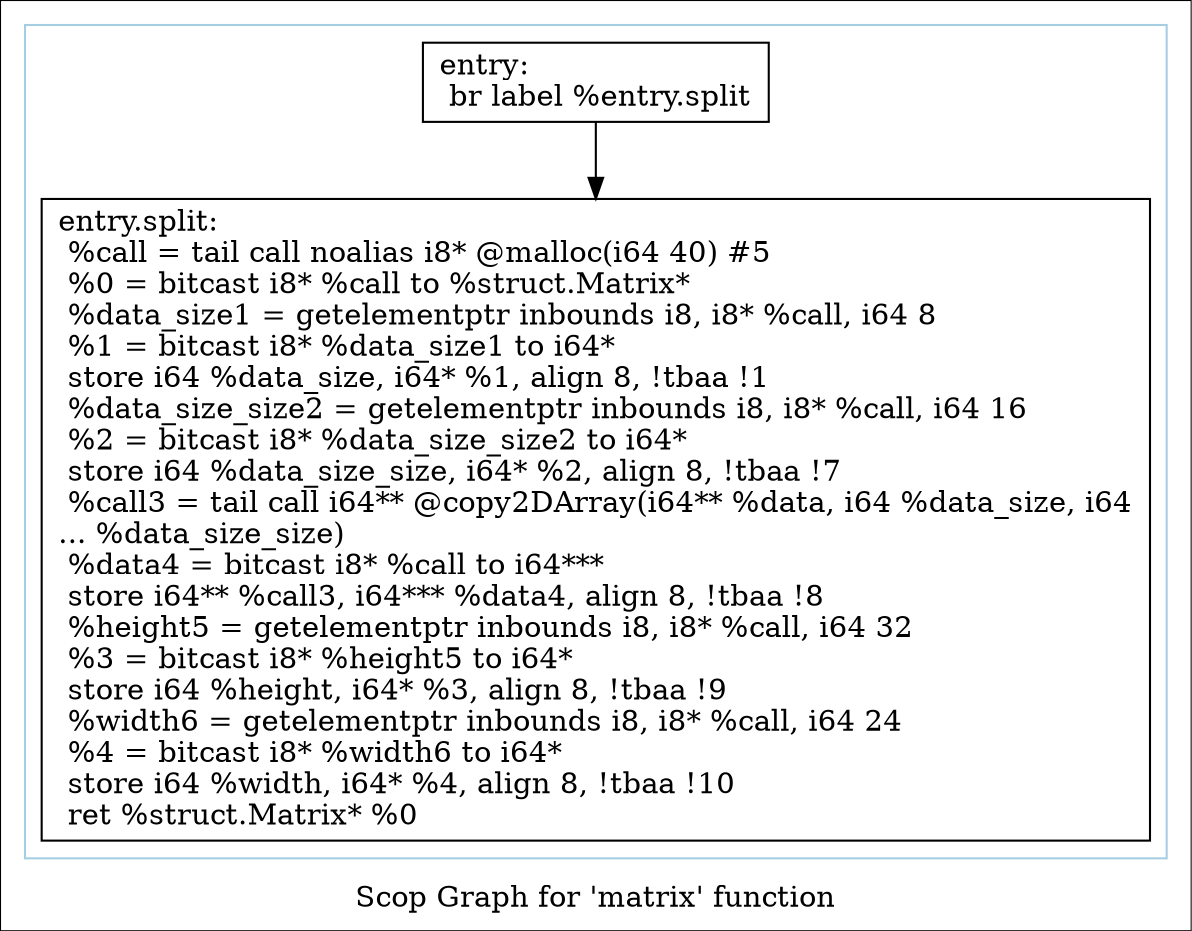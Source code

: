 digraph "Scop Graph for 'matrix' function" {
	label="Scop Graph for 'matrix' function";

	Node0x9ed80e0 [shape=record,label="{entry:\l  br label %entry.split\l}"];
	Node0x9ed80e0 -> Node0x9ea06e0;
	Node0x9ea06e0 [shape=record,label="{entry.split:                                      \l  %call = tail call noalias i8* @malloc(i64 40) #5\l  %0 = bitcast i8* %call to %struct.Matrix*\l  %data_size1 = getelementptr inbounds i8, i8* %call, i64 8\l  %1 = bitcast i8* %data_size1 to i64*\l  store i64 %data_size, i64* %1, align 8, !tbaa !1\l  %data_size_size2 = getelementptr inbounds i8, i8* %call, i64 16\l  %2 = bitcast i8* %data_size_size2 to i64*\l  store i64 %data_size_size, i64* %2, align 8, !tbaa !7\l  %call3 = tail call i64** @copy2DArray(i64** %data, i64 %data_size, i64\l... %data_size_size)\l  %data4 = bitcast i8* %call to i64***\l  store i64** %call3, i64*** %data4, align 8, !tbaa !8\l  %height5 = getelementptr inbounds i8, i8* %call, i64 32\l  %3 = bitcast i8* %height5 to i64*\l  store i64 %height, i64* %3, align 8, !tbaa !9\l  %width6 = getelementptr inbounds i8, i8* %call, i64 24\l  %4 = bitcast i8* %width6 to i64*\l  store i64 %width, i64* %4, align 8, !tbaa !10\l  ret %struct.Matrix* %0\l}"];
	colorscheme = "paired12"
        subgraph cluster_0x9eb9b70 {
          label = "";
          style = solid;
          color = 1
          Node0x9ed80e0;
          Node0x9ea06e0;
        }
}
